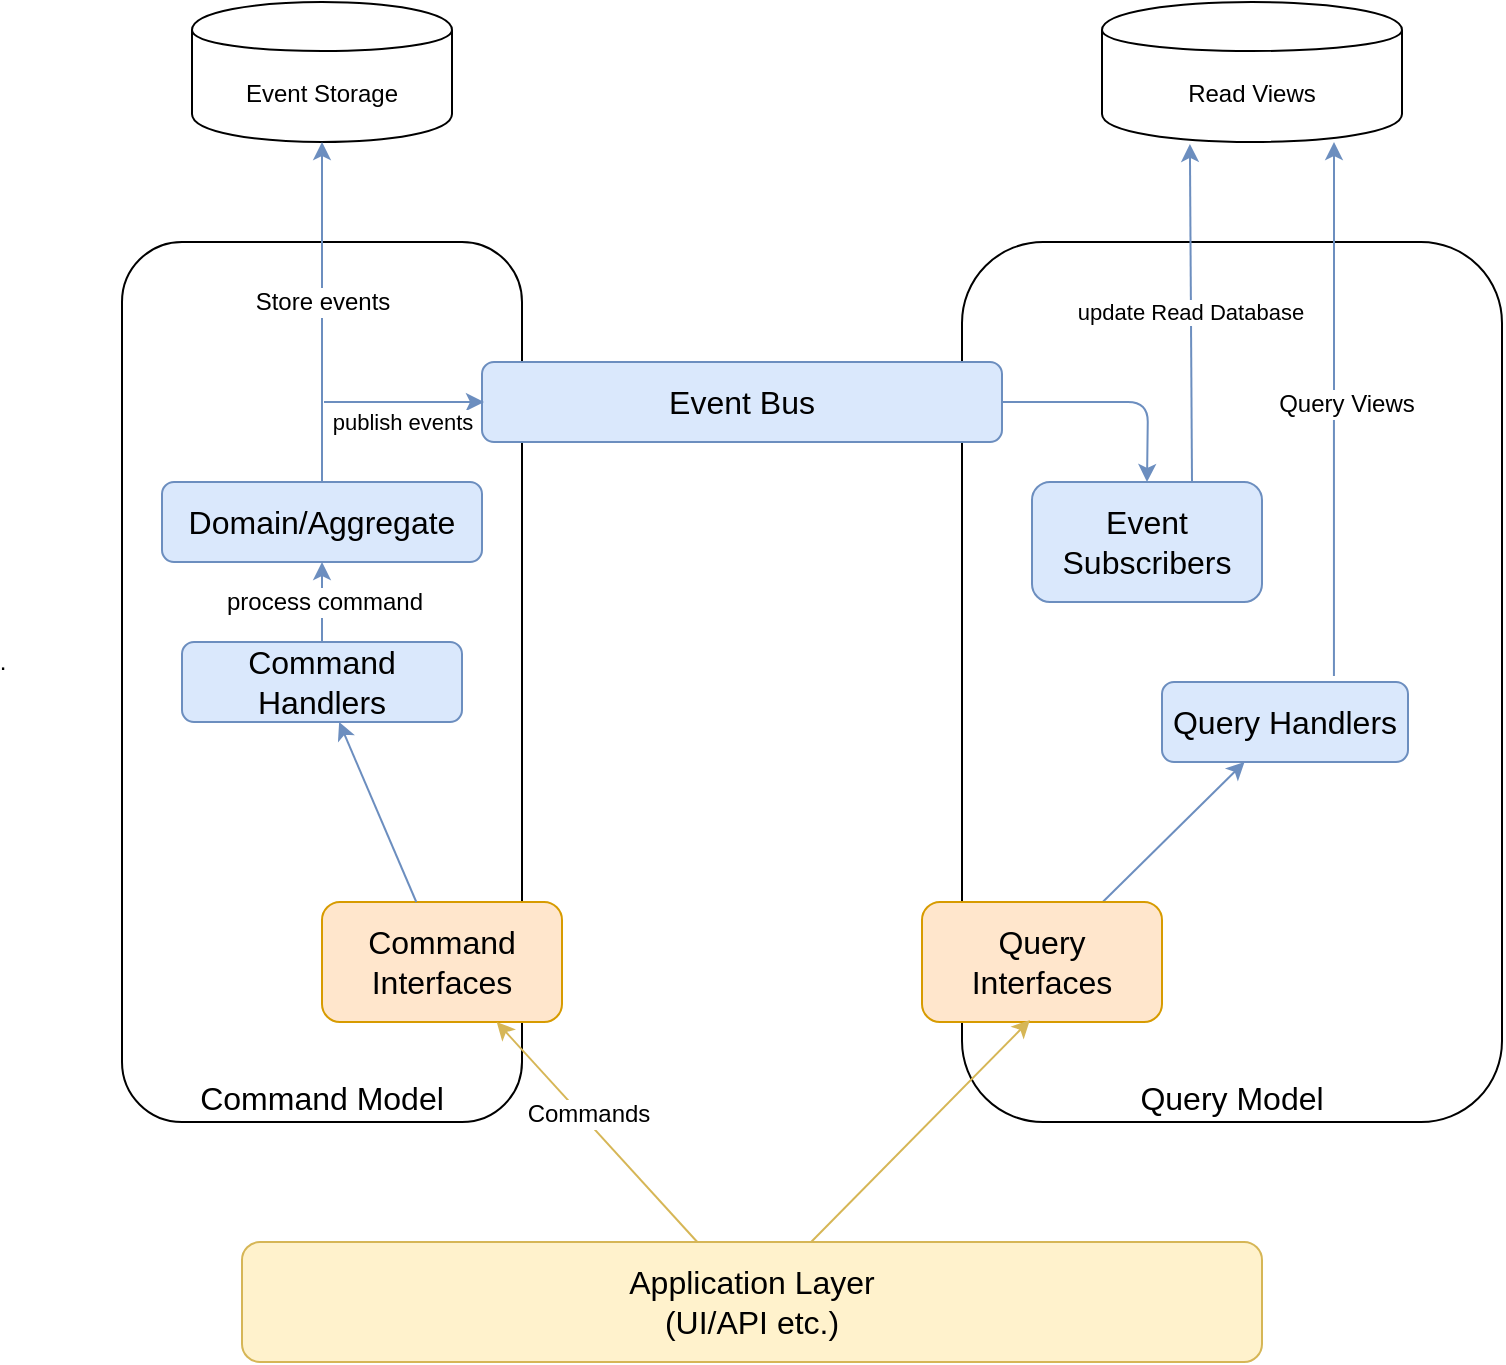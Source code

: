 <mxfile version="10.4.5" type="github"><diagram id="PHKAPcUReDozPD77Vr9z" name="Page-1"><mxGraphModel dx="1327" dy="759" grid="1" gridSize="10" guides="1" tooltips="1" connect="1" arrows="1" fold="1" page="1" pageScale="1" pageWidth="850" pageHeight="1100" math="0" shadow="0"><root><mxCell id="0"/><mxCell id="1" parent="0"/><mxCell id="_dTScZxNtNhXLGbuJTSR-1" value="Event Storage" style="shape=cylinder;whiteSpace=wrap;html=1;boundedLbl=1;backgroundOutline=1;" vertex="1" parent="1"><mxGeometry x="145" y="130" width="130" height="70" as="geometry"/></mxCell><mxCell id="_dTScZxNtNhXLGbuJTSR-2" value="Read Views" style="shape=cylinder;whiteSpace=wrap;html=1;boundedLbl=1;backgroundOutline=1;" vertex="1" parent="1"><mxGeometry x="600" y="130" width="150" height="70" as="geometry"/></mxCell><mxCell id="_dTScZxNtNhXLGbuJTSR-3" value="Command Model" style="rounded=1;whiteSpace=wrap;html=1;align=center;verticalAlign=bottom;fontSize=16;" vertex="1" parent="1"><mxGeometry x="110" y="250" width="200" height="440" as="geometry"/></mxCell><mxCell id="_dTScZxNtNhXLGbuJTSR-6" value="Command Handlers" style="rounded=1;whiteSpace=wrap;html=1;fontSize=16;align=center;fillColor=#dae8fc;strokeColor=#6c8ebf;" vertex="1" parent="1"><mxGeometry x="140" y="450" width="140" height="40" as="geometry"/></mxCell><mxCell id="_dTScZxNtNhXLGbuJTSR-7" value="" style="endArrow=classic;html=1;fontSize=16;fillColor=#dae8fc;strokeColor=#6c8ebf;" edge="1" parent="1" source="_dTScZxNtNhXLGbuJTSR-6"><mxGeometry width="50" height="50" relative="1" as="geometry"><mxPoint x="110" y="760" as="sourcePoint"/><mxPoint x="197.5" y="450" as="targetPoint"/></mxGeometry></mxCell><mxCell id="_dTScZxNtNhXLGbuJTSR-9" value="Command Interfaces" style="rounded=1;whiteSpace=wrap;html=1;fontSize=16;align=center;fillColor=#ffe6cc;strokeColor=#d79b00;" vertex="1" parent="1"><mxGeometry x="210" y="580" width="120" height="60" as="geometry"/></mxCell><mxCell id="_dTScZxNtNhXLGbuJTSR-10" value="" style="endArrow=classic;html=1;fontSize=16;fillColor=#dae8fc;strokeColor=#6c8ebf;" edge="1" parent="1" source="_dTScZxNtNhXLGbuJTSR-9" target="_dTScZxNtNhXLGbuJTSR-6"><mxGeometry width="50" height="50" relative="1" as="geometry"><mxPoint x="110" y="880" as="sourcePoint"/><mxPoint x="160" y="830" as="targetPoint"/></mxGeometry></mxCell><mxCell id="_dTScZxNtNhXLGbuJTSR-11" value="Query Model" style="rounded=1;whiteSpace=wrap;html=1;align=center;verticalAlign=bottom;fontSize=16;" vertex="1" parent="1"><mxGeometry x="530" y="250" width="270" height="440" as="geometry"/></mxCell><mxCell id="_dTScZxNtNhXLGbuJTSR-12" value="Event Subscribers" style="rounded=1;whiteSpace=wrap;html=1;fontSize=16;align=center;fillColor=#dae8fc;strokeColor=#6c8ebf;" vertex="1" parent="1"><mxGeometry x="565" y="370" width="115" height="60" as="geometry"/></mxCell><mxCell id="_dTScZxNtNhXLGbuJTSR-13" value="Query Handlers" style="rounded=1;whiteSpace=wrap;html=1;fontSize=16;align=center;fillColor=#dae8fc;strokeColor=#6c8ebf;" vertex="1" parent="1"><mxGeometry x="630" y="470" width="123" height="40" as="geometry"/></mxCell><mxCell id="_dTScZxNtNhXLGbuJTSR-15" value="" style="endArrow=classic;html=1;fontSize=16;fillColor=#dae8fc;strokeColor=#6c8ebf;startArrow=none;startFill=0;endFill=1;" edge="1" parent="1" source="_dTScZxNtNhXLGbuJTSR-17" target="_dTScZxNtNhXLGbuJTSR-13"><mxGeometry width="50" height="50" relative="1" as="geometry"><mxPoint x="674.885" y="500" as="sourcePoint"/><mxPoint x="655" y="710" as="targetPoint"/></mxGeometry></mxCell><mxCell id="_dTScZxNtNhXLGbuJTSR-17" value="Query Interfaces" style="rounded=1;whiteSpace=wrap;html=1;fontSize=16;align=center;fillColor=#ffe6cc;strokeColor=#d79b00;" vertex="1" parent="1"><mxGeometry x="510" y="580" width="120" height="60" as="geometry"/></mxCell><mxCell id="_dTScZxNtNhXLGbuJTSR-19" value="Application Layer&lt;br&gt;(UI/API etc.)&lt;br&gt;" style="rounded=1;whiteSpace=wrap;html=1;fontSize=16;align=center;fillColor=#fff2cc;strokeColor=#d6b656;" vertex="1" parent="1"><mxGeometry x="170" y="750" width="510" height="60" as="geometry"/></mxCell><mxCell id="_dTScZxNtNhXLGbuJTSR-20" value="" style="endArrow=classic;html=1;fontSize=16;fillColor=#fff2cc;strokeColor=#d6b656;" edge="1" parent="1" source="_dTScZxNtNhXLGbuJTSR-19"><mxGeometry width="50" height="50" relative="1" as="geometry"><mxPoint x="110" y="880" as="sourcePoint"/><mxPoint x="297.353" y="640" as="targetPoint"/></mxGeometry></mxCell><mxCell id="_dTScZxNtNhXLGbuJTSR-22" value="Commands" style="text;html=1;resizable=0;points=[];align=center;verticalAlign=middle;labelBackgroundColor=#ffffff;" vertex="1" connectable="0" parent="_dTScZxNtNhXLGbuJTSR-20"><mxGeometry x="0.149" y="-3" relative="1" as="geometry"><mxPoint y="1" as="offset"/></mxGeometry></mxCell><mxCell id="_dTScZxNtNhXLGbuJTSR-21" value="" style="endArrow=none;html=1;fontSize=16;fillColor=#fff2cc;strokeColor=#d6b656;endFill=0;startArrow=classic;startFill=1;exitX=0.45;exitY=0.983;exitDx=0;exitDy=0;exitPerimeter=0;" edge="1" parent="1" source="_dTScZxNtNhXLGbuJTSR-17" target="_dTScZxNtNhXLGbuJTSR-19"><mxGeometry width="50" height="50" relative="1" as="geometry"><mxPoint x="451" y="640" as="sourcePoint"/><mxPoint x="544.412" y="640" as="targetPoint"/></mxGeometry></mxCell><mxCell id="_dTScZxNtNhXLGbuJTSR-4" value="Event Bus" style="rounded=1;whiteSpace=wrap;html=1;fontSize=16;align=center;fillColor=#dae8fc;strokeColor=#6c8ebf;" vertex="1" parent="1"><mxGeometry x="290" y="310" width="260" height="40" as="geometry"/></mxCell><mxCell id="_dTScZxNtNhXLGbuJTSR-24" value="" style="endArrow=classic;html=1;exitX=0.5;exitY=0;exitDx=0;exitDy=0;fillColor=#dae8fc;strokeColor=#6c8ebf;" edge="1" parent="1" source="_dTScZxNtNhXLGbuJTSR-37" target="_dTScZxNtNhXLGbuJTSR-1"><mxGeometry width="50" height="50" relative="1" as="geometry"><mxPoint x="100" y="960" as="sourcePoint"/><mxPoint x="150" y="910" as="targetPoint"/></mxGeometry></mxCell><mxCell id="_dTScZxNtNhXLGbuJTSR-26" value="Store events" style="text;html=1;resizable=0;points=[];align=center;verticalAlign=middle;labelBackgroundColor=#ffffff;" vertex="1" connectable="0" parent="_dTScZxNtNhXLGbuJTSR-24"><mxGeometry x="0.416" y="2" relative="1" as="geometry"><mxPoint x="2" y="30" as="offset"/></mxGeometry></mxCell><mxCell id="_dTScZxNtNhXLGbuJTSR-25" value="publish events" style="endArrow=classic;html=1;entryX=0;entryY=0.5;entryDx=0;entryDy=0;fillColor=#dae8fc;strokeColor=#6c8ebf;" edge="1" parent="1"><mxGeometry x="-0.025" y="-10" width="50" height="50" relative="1" as="geometry"><mxPoint x="211" y="330" as="sourcePoint"/><mxPoint x="291" y="330" as="targetPoint"/><mxPoint as="offset"/></mxGeometry></mxCell><mxCell id="_dTScZxNtNhXLGbuJTSR-27" value="update Read Database" style="endArrow=none;html=1;endFill=0;startArrow=classic;startFill=1;fillColor=#dae8fc;strokeColor=#6c8ebf;exitX=0.293;exitY=1.014;exitDx=0;exitDy=0;exitPerimeter=0;" edge="1" parent="1" source="_dTScZxNtNhXLGbuJTSR-2"><mxGeometry width="50" height="50" relative="1" as="geometry"><mxPoint x="645" y="220" as="sourcePoint"/><mxPoint x="645" y="370" as="targetPoint"/></mxGeometry></mxCell><mxCell id="_dTScZxNtNhXLGbuJTSR-31" value="" style="endArrow=classic;html=1;entryX=0.5;entryY=0;entryDx=0;entryDy=0;exitX=1;exitY=0.5;exitDx=0;exitDy=0;fillColor=#dae8fc;strokeColor=#6c8ebf;" edge="1" parent="1" source="_dTScZxNtNhXLGbuJTSR-4" target="_dTScZxNtNhXLGbuJTSR-12"><mxGeometry width="50" height="50" relative="1" as="geometry"><mxPoint x="100" y="960" as="sourcePoint"/><mxPoint x="150" y="910" as="targetPoint"/><Array as="points"><mxPoint x="623" y="330"/></Array></mxGeometry></mxCell><mxCell id="_dTScZxNtNhXLGbuJTSR-37" value="Domain/Aggregate" style="rounded=1;whiteSpace=wrap;html=1;fontSize=16;align=center;fillColor=#dae8fc;strokeColor=#6c8ebf;" vertex="1" parent="1"><mxGeometry x="130" y="370" width="160" height="40" as="geometry"/></mxCell><mxCell id="_dTScZxNtNhXLGbuJTSR-39" value="" style="endArrow=classic;html=1;fillColor=#dae8fc;strokeColor=#6c8ebf;" edge="1" parent="1" source="_dTScZxNtNhXLGbuJTSR-6" target="_dTScZxNtNhXLGbuJTSR-37"><mxGeometry width="50" height="50" relative="1" as="geometry"><mxPoint x="220" y="380" as="sourcePoint"/><mxPoint x="400" y="460" as="targetPoint"/></mxGeometry></mxCell><mxCell id="_dTScZxNtNhXLGbuJTSR-40" value="." style="text;html=1;resizable=0;points=[];align=center;verticalAlign=middle;labelBackgroundColor=#ffffff;" vertex="1" connectable="0" parent="_dTScZxNtNhXLGbuJTSR-39"><mxGeometry x="0.416" y="2" relative="1" as="geometry"><mxPoint x="-158" y="38" as="offset"/></mxGeometry></mxCell><mxCell id="_dTScZxNtNhXLGbuJTSR-41" value="process command" style="text;html=1;resizable=0;points=[];align=center;verticalAlign=middle;labelBackgroundColor=#ffffff;" vertex="1" connectable="0" parent="_dTScZxNtNhXLGbuJTSR-39"><mxGeometry x="-0.808" y="-1" relative="1" as="geometry"><mxPoint y="-16" as="offset"/></mxGeometry></mxCell><mxCell id="_dTScZxNtNhXLGbuJTSR-45" value="" style="endArrow=classic;html=1;exitX=0.699;exitY=-0.075;exitDx=0;exitDy=0;exitPerimeter=0;fillColor=#dae8fc;strokeColor=#6c8ebf;" edge="1" parent="1" source="_dTScZxNtNhXLGbuJTSR-13"><mxGeometry width="50" height="50" relative="1" as="geometry"><mxPoint x="50" y="880" as="sourcePoint"/><mxPoint x="716" y="200" as="targetPoint"/></mxGeometry></mxCell><mxCell id="_dTScZxNtNhXLGbuJTSR-46" value="Query Views" style="text;html=1;resizable=0;points=[];align=center;verticalAlign=middle;labelBackgroundColor=#ffffff;" vertex="1" connectable="0" parent="_dTScZxNtNhXLGbuJTSR-45"><mxGeometry x="-0.481" y="1" relative="1" as="geometry"><mxPoint x="6.5" y="-67" as="offset"/></mxGeometry></mxCell></root></mxGraphModel></diagram></mxfile>